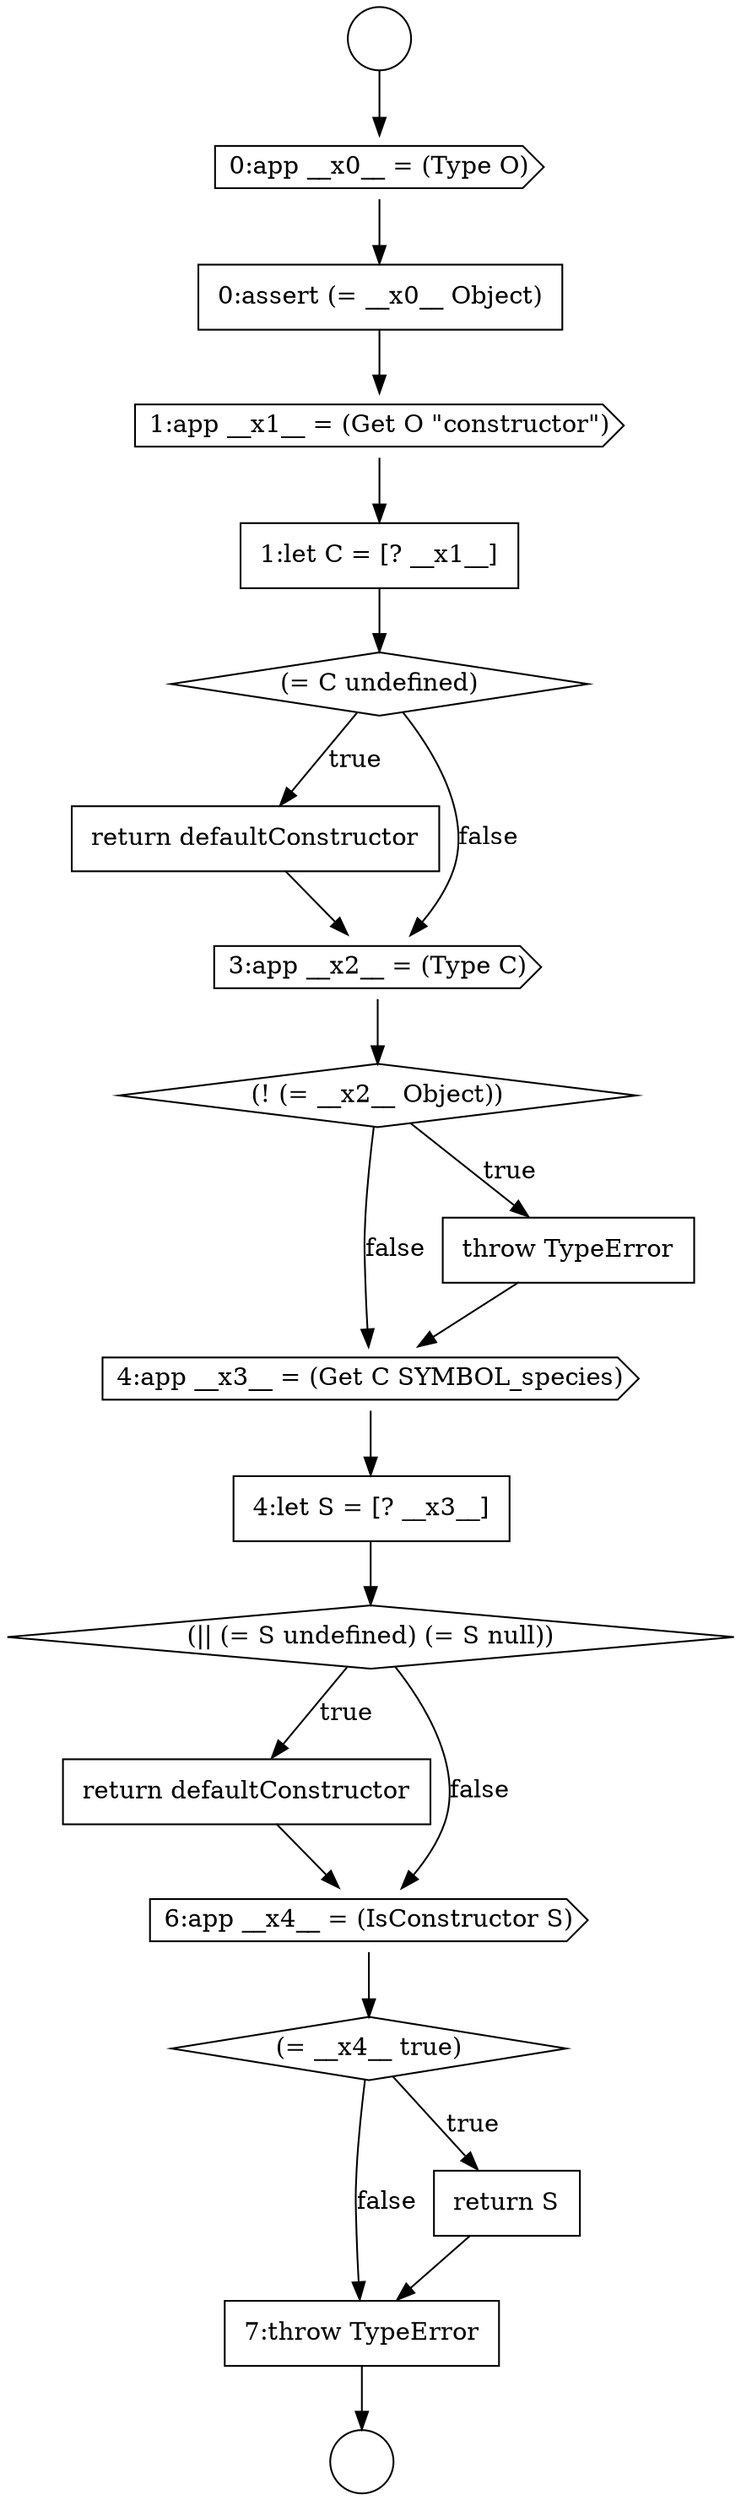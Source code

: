 digraph {
  node909 [shape=none, margin=0, label=<<font color="black">
    <table border="0" cellborder="1" cellspacing="0" cellpadding="10">
      <tr><td align="left">0:assert (= __x0__ Object)</td></tr>
    </table>
  </font>> color="black" fillcolor="white" style=filled]
  node913 [shape=none, margin=0, label=<<font color="black">
    <table border="0" cellborder="1" cellspacing="0" cellpadding="10">
      <tr><td align="left">return defaultConstructor</td></tr>
    </table>
  </font>> color="black" fillcolor="white" style=filled]
  node917 [shape=cds, label=<<font color="black">4:app __x3__ = (Get C SYMBOL_species)</font>> color="black" fillcolor="white" style=filled]
  node924 [shape=none, margin=0, label=<<font color="black">
    <table border="0" cellborder="1" cellspacing="0" cellpadding="10">
      <tr><td align="left">7:throw TypeError</td></tr>
    </table>
  </font>> color="black" fillcolor="white" style=filled]
  node920 [shape=none, margin=0, label=<<font color="black">
    <table border="0" cellborder="1" cellspacing="0" cellpadding="10">
      <tr><td align="left">return defaultConstructor</td></tr>
    </table>
  </font>> color="black" fillcolor="white" style=filled]
  node910 [shape=cds, label=<<font color="black">1:app __x1__ = (Get O &quot;constructor&quot;)</font>> color="black" fillcolor="white" style=filled]
  node916 [shape=none, margin=0, label=<<font color="black">
    <table border="0" cellborder="1" cellspacing="0" cellpadding="10">
      <tr><td align="left">throw TypeError</td></tr>
    </table>
  </font>> color="black" fillcolor="white" style=filled]
  node911 [shape=none, margin=0, label=<<font color="black">
    <table border="0" cellborder="1" cellspacing="0" cellpadding="10">
      <tr><td align="left">1:let C = [? __x1__]</td></tr>
    </table>
  </font>> color="black" fillcolor="white" style=filled]
  node921 [shape=cds, label=<<font color="black">6:app __x4__ = (IsConstructor S)</font>> color="black" fillcolor="white" style=filled]
  node906 [shape=circle label=" " color="black" fillcolor="white" style=filled]
  node919 [shape=diamond, label=<<font color="black">(|| (= S undefined) (= S null))</font>> color="black" fillcolor="white" style=filled]
  node915 [shape=diamond, label=<<font color="black">(! (= __x2__ Object))</font>> color="black" fillcolor="white" style=filled]
  node907 [shape=circle label=" " color="black" fillcolor="white" style=filled]
  node914 [shape=cds, label=<<font color="black">3:app __x2__ = (Type C)</font>> color="black" fillcolor="white" style=filled]
  node918 [shape=none, margin=0, label=<<font color="black">
    <table border="0" cellborder="1" cellspacing="0" cellpadding="10">
      <tr><td align="left">4:let S = [? __x3__]</td></tr>
    </table>
  </font>> color="black" fillcolor="white" style=filled]
  node908 [shape=cds, label=<<font color="black">0:app __x0__ = (Type O)</font>> color="black" fillcolor="white" style=filled]
  node923 [shape=none, margin=0, label=<<font color="black">
    <table border="0" cellborder="1" cellspacing="0" cellpadding="10">
      <tr><td align="left">return S</td></tr>
    </table>
  </font>> color="black" fillcolor="white" style=filled]
  node912 [shape=diamond, label=<<font color="black">(= C undefined)</font>> color="black" fillcolor="white" style=filled]
  node922 [shape=diamond, label=<<font color="black">(= __x4__ true)</font>> color="black" fillcolor="white" style=filled]
  node911 -> node912 [ color="black"]
  node920 -> node921 [ color="black"]
  node923 -> node924 [ color="black"]
  node910 -> node911 [ color="black"]
  node922 -> node923 [label=<<font color="black">true</font>> color="black"]
  node922 -> node924 [label=<<font color="black">false</font>> color="black"]
  node914 -> node915 [ color="black"]
  node906 -> node908 [ color="black"]
  node915 -> node916 [label=<<font color="black">true</font>> color="black"]
  node915 -> node917 [label=<<font color="black">false</font>> color="black"]
  node908 -> node909 [ color="black"]
  node918 -> node919 [ color="black"]
  node916 -> node917 [ color="black"]
  node921 -> node922 [ color="black"]
  node919 -> node920 [label=<<font color="black">true</font>> color="black"]
  node919 -> node921 [label=<<font color="black">false</font>> color="black"]
  node924 -> node907 [ color="black"]
  node909 -> node910 [ color="black"]
  node917 -> node918 [ color="black"]
  node912 -> node913 [label=<<font color="black">true</font>> color="black"]
  node912 -> node914 [label=<<font color="black">false</font>> color="black"]
  node913 -> node914 [ color="black"]
}
